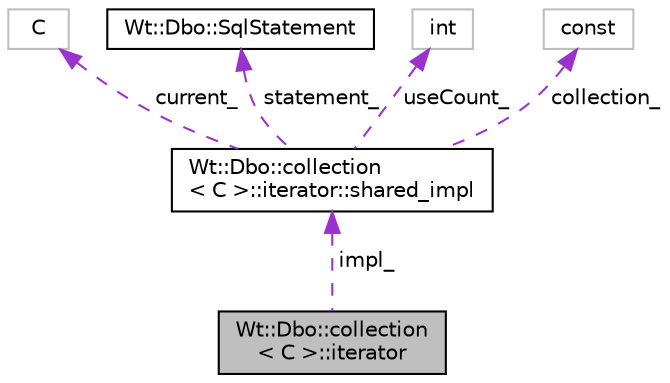digraph "Wt::Dbo::collection&lt; C &gt;::iterator"
{
 // LATEX_PDF_SIZE
  edge [fontname="Helvetica",fontsize="10",labelfontname="Helvetica",labelfontsize="10"];
  node [fontname="Helvetica",fontsize="10",shape=record];
  Node1 [label="Wt::Dbo::collection\l\< C \>::iterator",height=0.2,width=0.4,color="black", fillcolor="grey75", style="filled", fontcolor="black",tooltip="Iterator."];
  Node2 -> Node1 [dir="back",color="darkorchid3",fontsize="10",style="dashed",label=" impl_" ];
  Node2 [label="Wt::Dbo::collection\l\< C \>::iterator::shared_impl",height=0.2,width=0.4,color="black", fillcolor="white", style="filled",URL="$structWt_1_1Dbo_1_1collection_1_1iterator_1_1shared__impl.html",tooltip=" "];
  Node3 -> Node2 [dir="back",color="darkorchid3",fontsize="10",style="dashed",label=" current_" ];
  Node3 [label="C",height=0.2,width=0.4,color="grey75", fillcolor="white", style="filled",tooltip=" "];
  Node4 -> Node2 [dir="back",color="darkorchid3",fontsize="10",style="dashed",label=" statement_" ];
  Node4 [label="Wt::Dbo::SqlStatement",height=0.2,width=0.4,color="black", fillcolor="white", style="filled",URL="$classWt_1_1Dbo_1_1SqlStatement.html",tooltip="Abstract base class for a prepared SQL statement."];
  Node5 -> Node2 [dir="back",color="darkorchid3",fontsize="10",style="dashed",label=" useCount_" ];
  Node5 [label="int",height=0.2,width=0.4,color="grey75", fillcolor="white", style="filled",tooltip=" "];
  Node6 -> Node2 [dir="back",color="darkorchid3",fontsize="10",style="dashed",label=" collection_" ];
  Node6 [label="const",height=0.2,width=0.4,color="grey75", fillcolor="white", style="filled",tooltip=" "];
}
